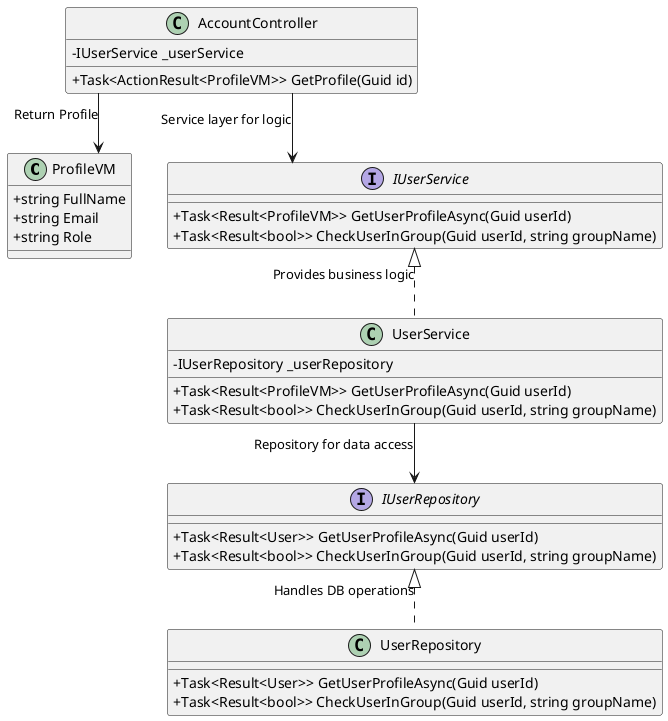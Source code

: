 @startuml
skinparam classAttributeIconSize 0
skinparam defaultTextAlignment center
skinparam linetype ortho
top to bottom direction

class ProfileVM {
  +string FullName
  +string Email
  +string Role
}

class AccountController {
  -IUserService _userService
  +Task<ActionResult<ProfileVM>> GetProfile(Guid id)
}

interface IUserService {
  +Task<Result<ProfileVM>> GetUserProfileAsync(Guid userId)
  +Task<Result<bool>> CheckUserInGroup(Guid userId, string groupName)
}

class UserService {
  -IUserRepository _userRepository
  +Task<Result<ProfileVM>> GetUserProfileAsync(Guid userId)
  +Task<Result<bool>> CheckUserInGroup(Guid userId, string groupName)
}

interface IUserRepository {
  +Task<Result<User>> GetUserProfileAsync(Guid userId)
  +Task<Result<bool>> CheckUserInGroup(Guid userId, string groupName)
}

class UserRepository {
  +Task<Result<User>> GetUserProfileAsync(Guid userId)
  +Task<Result<bool>> CheckUserInGroup(Guid userId, string groupName)
}

AccountController --> IUserService : Service layer for logic

IUserService <|.. UserService :Provides business logic
UserService --> IUserRepository : Repository for data access

IUserRepository <|.. UserRepository :Handles DB operations

AccountController --> ProfileVM : Return Profile

@enduml
